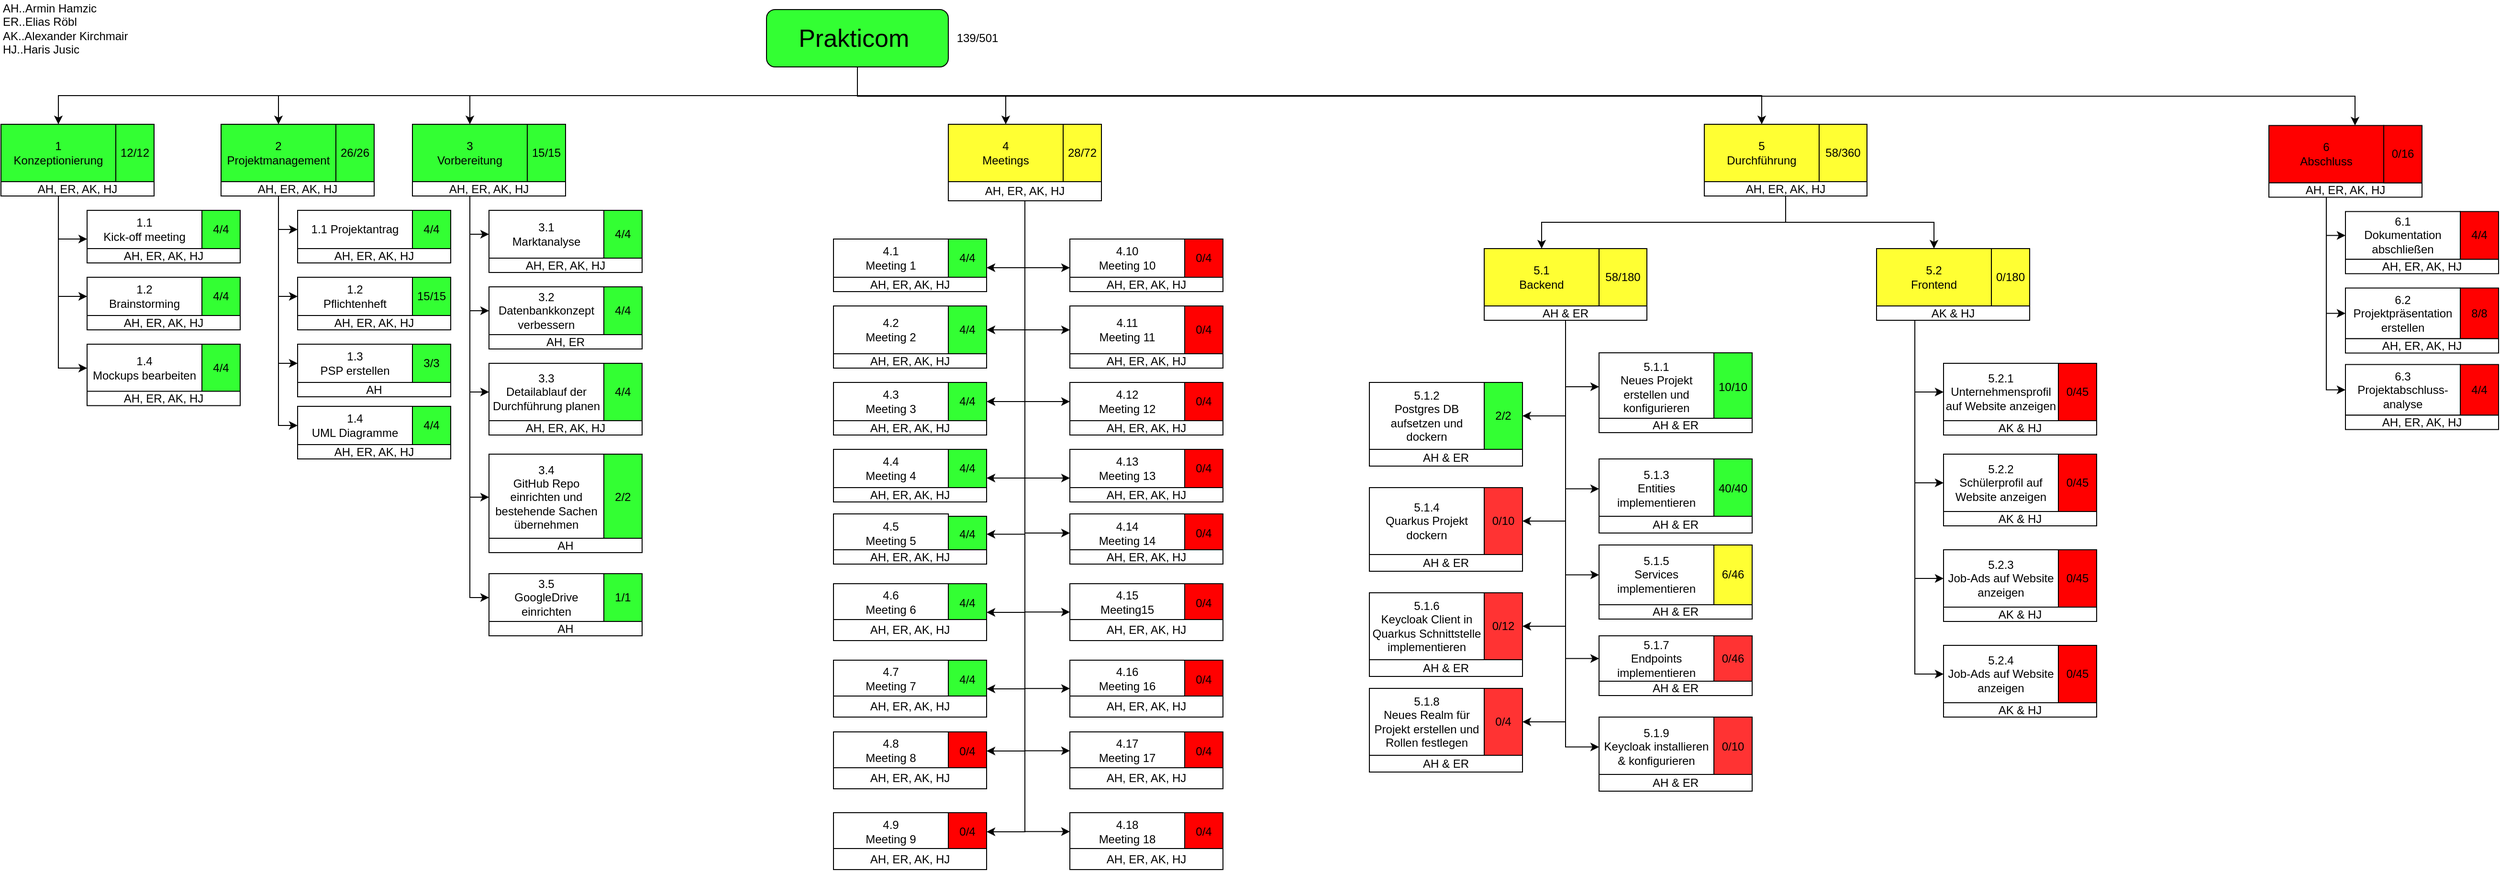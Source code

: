 <mxfile version="13.9.9" type="google"><diagram id="yckLT6O894eFX3jiU7ps" name="Page-1"><mxGraphModel dx="2066" dy="1076" grid="1" gridSize="10" guides="1" tooltips="1" connect="1" arrows="1" fold="1" page="1" pageScale="1" pageWidth="827" pageHeight="1169" math="0" shadow="0"><root><mxCell id="0"/><mxCell id="1" parent="0"/><mxCell id="yivWOLNgHpOeOXO2RhpO-1" style="edgeStyle=orthogonalEdgeStyle;rounded=0;orthogonalLoop=1;jettySize=auto;html=1;exitX=0.5;exitY=1;exitDx=0;exitDy=0;entryX=0.5;entryY=0;entryDx=0;entryDy=0;fillColor=#4D9900;" parent="1" source="yivWOLNgHpOeOXO2RhpO-7" target="yivWOLNgHpOeOXO2RhpO-18" edge="1"><mxGeometry relative="1" as="geometry"/></mxCell><mxCell id="yivWOLNgHpOeOXO2RhpO-2" style="edgeStyle=orthogonalEdgeStyle;rounded=0;orthogonalLoop=1;jettySize=auto;html=1;exitX=0.5;exitY=1;exitDx=0;exitDy=0;fillColor=#4D9900;" parent="1" source="yivWOLNgHpOeOXO2RhpO-7" target="yivWOLNgHpOeOXO2RhpO-25" edge="1"><mxGeometry relative="1" as="geometry"/></mxCell><mxCell id="yivWOLNgHpOeOXO2RhpO-3" style="edgeStyle=orthogonalEdgeStyle;rounded=0;orthogonalLoop=1;jettySize=auto;html=1;exitX=0.5;exitY=1;exitDx=0;exitDy=0;entryX=0.5;entryY=0;entryDx=0;entryDy=0;fillColor=#4D9900;" parent="1" source="yivWOLNgHpOeOXO2RhpO-7" target="yivWOLNgHpOeOXO2RhpO-22" edge="1"><mxGeometry relative="1" as="geometry"/></mxCell><mxCell id="yivWOLNgHpOeOXO2RhpO-4" style="edgeStyle=orthogonalEdgeStyle;rounded=0;orthogonalLoop=1;jettySize=auto;html=1;exitX=0.5;exitY=1;exitDx=0;exitDy=0;entryX=0.5;entryY=0;entryDx=0;entryDy=0;fillColor=#4D9900;" parent="1" source="yivWOLNgHpOeOXO2RhpO-7" target="yivWOLNgHpOeOXO2RhpO-12" edge="1"><mxGeometry relative="1" as="geometry"/></mxCell><mxCell id="IsvrbXUS-HOrGd2M1Qdr-4" style="edgeStyle=orthogonalEdgeStyle;rounded=0;orthogonalLoop=1;jettySize=auto;html=1;exitX=0.5;exitY=1;exitDx=0;exitDy=0;entryX=0.75;entryY=0;entryDx=0;entryDy=0;" parent="1" source="yivWOLNgHpOeOXO2RhpO-7" target="yivWOLNgHpOeOXO2RhpO-29" edge="1"><mxGeometry relative="1" as="geometry"/></mxCell><mxCell id="IsvrbXUS-HOrGd2M1Qdr-11" style="edgeStyle=orthogonalEdgeStyle;rounded=0;orthogonalLoop=1;jettySize=auto;html=1;exitX=0.5;exitY=1;exitDx=0;exitDy=0;" parent="1" source="yivWOLNgHpOeOXO2RhpO-7" target="yivWOLNgHpOeOXO2RhpO-120" edge="1"><mxGeometry relative="1" as="geometry"/></mxCell><mxCell id="yivWOLNgHpOeOXO2RhpO-7" value="&lt;span style=&quot;font-size: 26px&quot;&gt;Prakticom&amp;nbsp;&lt;/span&gt;" style="rounded=1;whiteSpace=wrap;html=1;fillColor=#33FF33;" parent="1" vertex="1"><mxGeometry x="820" y="30" width="190" height="60" as="geometry"/></mxCell><mxCell id="yivWOLNgHpOeOXO2RhpO-8" style="edgeStyle=orthogonalEdgeStyle;rounded=0;orthogonalLoop=1;jettySize=auto;html=1;exitX=0.5;exitY=1;exitDx=0;exitDy=0;entryX=0;entryY=0.5;entryDx=0;entryDy=0;" parent="1" source="yivWOLNgHpOeOXO2RhpO-12" target="yivWOLNgHpOeOXO2RhpO-84" edge="1"><mxGeometry relative="1" as="geometry"/></mxCell><mxCell id="yivWOLNgHpOeOXO2RhpO-9" style="edgeStyle=orthogonalEdgeStyle;rounded=0;orthogonalLoop=1;jettySize=auto;html=1;exitX=0.5;exitY=1;exitDx=0;exitDy=0;entryX=0;entryY=0.5;entryDx=0;entryDy=0;" parent="1" source="yivWOLNgHpOeOXO2RhpO-12" target="yivWOLNgHpOeOXO2RhpO-87" edge="1"><mxGeometry relative="1" as="geometry"/></mxCell><mxCell id="yivWOLNgHpOeOXO2RhpO-10" style="edgeStyle=orthogonalEdgeStyle;rounded=0;orthogonalLoop=1;jettySize=auto;html=1;exitX=0.5;exitY=1;exitDx=0;exitDy=0;entryX=0;entryY=0.5;entryDx=0;entryDy=0;" parent="1" source="yivWOLNgHpOeOXO2RhpO-12" target="yivWOLNgHpOeOXO2RhpO-90" edge="1"><mxGeometry relative="1" as="geometry"/></mxCell><mxCell id="yivWOLNgHpOeOXO2RhpO-11" style="edgeStyle=orthogonalEdgeStyle;rounded=0;orthogonalLoop=1;jettySize=auto;html=1;exitX=0.5;exitY=1;exitDx=0;exitDy=0;entryX=0;entryY=0.5;entryDx=0;entryDy=0;" parent="1" source="yivWOLNgHpOeOXO2RhpO-12" target="yivWOLNgHpOeOXO2RhpO-93" edge="1"><mxGeometry relative="1" as="geometry"/></mxCell><mxCell id="yivWOLNgHpOeOXO2RhpO-12" value="2&lt;br&gt;Projektmanagement" style="rounded=0;whiteSpace=wrap;html=1;fillColor=#33FF33;" parent="1" vertex="1"><mxGeometry x="250" y="150" width="120" height="60" as="geometry"/></mxCell><mxCell id="yivWOLNgHpOeOXO2RhpO-13" style="edgeStyle=orthogonalEdgeStyle;rounded=0;orthogonalLoop=1;jettySize=auto;html=1;exitX=0.5;exitY=1;exitDx=0;exitDy=0;entryX=0;entryY=0.5;entryDx=0;entryDy=0;" parent="1" source="yivWOLNgHpOeOXO2RhpO-18" target="yivWOLNgHpOeOXO2RhpO-96" edge="1"><mxGeometry relative="1" as="geometry"/></mxCell><mxCell id="yivWOLNgHpOeOXO2RhpO-14" style="edgeStyle=orthogonalEdgeStyle;rounded=0;orthogonalLoop=1;jettySize=auto;html=1;exitX=0.5;exitY=1;exitDx=0;exitDy=0;entryX=0;entryY=0.5;entryDx=0;entryDy=0;" parent="1" source="yivWOLNgHpOeOXO2RhpO-18" target="yivWOLNgHpOeOXO2RhpO-99" edge="1"><mxGeometry relative="1" as="geometry"/></mxCell><mxCell id="yivWOLNgHpOeOXO2RhpO-15" style="edgeStyle=orthogonalEdgeStyle;rounded=0;orthogonalLoop=1;jettySize=auto;html=1;exitX=0.5;exitY=1;exitDx=0;exitDy=0;entryX=0;entryY=0.5;entryDx=0;entryDy=0;" parent="1" source="yivWOLNgHpOeOXO2RhpO-18" target="yivWOLNgHpOeOXO2RhpO-102" edge="1"><mxGeometry relative="1" as="geometry"/></mxCell><mxCell id="yivWOLNgHpOeOXO2RhpO-16" style="edgeStyle=orthogonalEdgeStyle;rounded=0;orthogonalLoop=1;jettySize=auto;html=1;entryX=0;entryY=0.5;entryDx=0;entryDy=0;" parent="1" source="yivWOLNgHpOeOXO2RhpO-18" target="yivWOLNgHpOeOXO2RhpO-298" edge="1"><mxGeometry relative="1" as="geometry"/></mxCell><mxCell id="yivWOLNgHpOeOXO2RhpO-17" style="edgeStyle=orthogonalEdgeStyle;rounded=0;orthogonalLoop=1;jettySize=auto;html=1;entryX=0;entryY=0.5;entryDx=0;entryDy=0;" parent="1" source="yivWOLNgHpOeOXO2RhpO-18" target="yivWOLNgHpOeOXO2RhpO-316" edge="1"><mxGeometry relative="1" as="geometry"/></mxCell><mxCell id="yivWOLNgHpOeOXO2RhpO-18" value="3&lt;br&gt;Vorbereitung" style="rounded=0;whiteSpace=wrap;html=1;fillColor=#33FF33;" parent="1" vertex="1"><mxGeometry x="450" y="150" width="120" height="60" as="geometry"/></mxCell><mxCell id="yivWOLNgHpOeOXO2RhpO-19" style="edgeStyle=orthogonalEdgeStyle;rounded=0;orthogonalLoop=1;jettySize=auto;html=1;exitX=0.5;exitY=1;exitDx=0;exitDy=0;entryX=0;entryY=0.75;entryDx=0;entryDy=0;" parent="1" source="yivWOLNgHpOeOXO2RhpO-22" target="yivWOLNgHpOeOXO2RhpO-75" edge="1"><mxGeometry relative="1" as="geometry"/></mxCell><mxCell id="yivWOLNgHpOeOXO2RhpO-20" style="edgeStyle=orthogonalEdgeStyle;rounded=0;orthogonalLoop=1;jettySize=auto;html=1;exitX=0.5;exitY=1;exitDx=0;exitDy=0;entryX=0;entryY=0.5;entryDx=0;entryDy=0;" parent="1" source="yivWOLNgHpOeOXO2RhpO-22" target="yivWOLNgHpOeOXO2RhpO-78" edge="1"><mxGeometry relative="1" as="geometry"/></mxCell><mxCell id="yivWOLNgHpOeOXO2RhpO-21" style="edgeStyle=orthogonalEdgeStyle;rounded=0;orthogonalLoop=1;jettySize=auto;html=1;exitX=0.5;exitY=1;exitDx=0;exitDy=0;entryX=0;entryY=0.5;entryDx=0;entryDy=0;" parent="1" source="yivWOLNgHpOeOXO2RhpO-22" target="yivWOLNgHpOeOXO2RhpO-81" edge="1"><mxGeometry relative="1" as="geometry"/></mxCell><mxCell id="yivWOLNgHpOeOXO2RhpO-22" value="1&lt;br&gt;Konzeptionierung" style="rounded=0;whiteSpace=wrap;html=1;fillColor=#33FF33;" parent="1" vertex="1"><mxGeometry x="20" y="150" width="120" height="60" as="geometry"/></mxCell><mxCell id="yivWOLNgHpOeOXO2RhpO-25" value="5&lt;br&gt;Durchführung" style="rounded=0;whiteSpace=wrap;html=1;fillColor=#FFFF33;" parent="1" vertex="1"><mxGeometry x="1800" y="150" width="120" height="60" as="geometry"/></mxCell><mxCell id="yivWOLNgHpOeOXO2RhpO-26" style="edgeStyle=orthogonalEdgeStyle;rounded=0;orthogonalLoop=1;jettySize=auto;html=1;exitX=0.5;exitY=1;exitDx=0;exitDy=0;entryX=0;entryY=0.5;entryDx=0;entryDy=0;" parent="1" source="yivWOLNgHpOeOXO2RhpO-29" target="yivWOLNgHpOeOXO2RhpO-105" edge="1"><mxGeometry relative="1" as="geometry"/></mxCell><mxCell id="yivWOLNgHpOeOXO2RhpO-27" style="edgeStyle=orthogonalEdgeStyle;rounded=0;orthogonalLoop=1;jettySize=auto;html=1;exitX=0.5;exitY=1;exitDx=0;exitDy=0;entryX=0;entryY=0.5;entryDx=0;entryDy=0;" parent="1" source="yivWOLNgHpOeOXO2RhpO-29" target="yivWOLNgHpOeOXO2RhpO-108" edge="1"><mxGeometry relative="1" as="geometry"/></mxCell><mxCell id="yivWOLNgHpOeOXO2RhpO-28" style="edgeStyle=orthogonalEdgeStyle;rounded=0;orthogonalLoop=1;jettySize=auto;html=1;exitX=0.5;exitY=1;exitDx=0;exitDy=0;entryX=0;entryY=0.5;entryDx=0;entryDy=0;" parent="1" source="yivWOLNgHpOeOXO2RhpO-29" target="yivWOLNgHpOeOXO2RhpO-111" edge="1"><mxGeometry relative="1" as="geometry"/></mxCell><mxCell id="yivWOLNgHpOeOXO2RhpO-29" value="6&lt;br&gt;Abschluss" style="rounded=0;whiteSpace=wrap;html=1;fillColor=#FF0000;" parent="1" vertex="1"><mxGeometry x="2390" y="151.25" width="120" height="60" as="geometry"/></mxCell><mxCell id="yivWOLNgHpOeOXO2RhpO-46" value="5.1&lt;br&gt;Backend" style="rounded=0;whiteSpace=wrap;html=1;fillColor=#FFFF33;" parent="1" vertex="1"><mxGeometry x="1570" y="280" width="120" height="60" as="geometry"/></mxCell><mxCell id="yivWOLNgHpOeOXO2RhpO-54" value="5.2&lt;br&gt;Frontend" style="rounded=0;whiteSpace=wrap;html=1;fillColor=#FFFF33;" parent="1" vertex="1"><mxGeometry x="1980" y="280" width="120" height="60" as="geometry"/></mxCell><mxCell id="yivWOLNgHpOeOXO2RhpO-65" value="5.1.1&lt;br&gt;Neues Projekt erstellen und konfigurieren" style="rounded=0;whiteSpace=wrap;html=1;" parent="1" vertex="1"><mxGeometry x="1690" y="389" width="120" height="71" as="geometry"/></mxCell><mxCell id="yivWOLNgHpOeOXO2RhpO-66" value="10/10" style="rounded=0;whiteSpace=wrap;html=1;fillColor=#33FF33;" parent="1" vertex="1"><mxGeometry x="1810" y="389" width="40" height="71" as="geometry"/></mxCell><mxCell id="yivWOLNgHpOeOXO2RhpO-69" value="" style="group;fillColor=#FFFF33;" parent="1" connectable="0" vertex="1"><mxGeometry x="1690" y="590" width="160" height="62.5" as="geometry"/></mxCell><mxCell id="yivWOLNgHpOeOXO2RhpO-70" value="5.1.5&lt;br&gt;Services implementieren" style="rounded=0;whiteSpace=wrap;html=1;" parent="yivWOLNgHpOeOXO2RhpO-69" vertex="1"><mxGeometry width="120" height="62.5" as="geometry"/></mxCell><mxCell id="yivWOLNgHpOeOXO2RhpO-71" value="6/46" style="rounded=0;whiteSpace=wrap;html=1;fillColor=none;" parent="yivWOLNgHpOeOXO2RhpO-69" vertex="1"><mxGeometry x="120" width="40" height="62.5" as="geometry"/></mxCell><mxCell id="yivWOLNgHpOeOXO2RhpO-72" value="4.13&lt;br&gt;Meeting 13" style="rounded=0;whiteSpace=wrap;html=1;" parent="1" vertex="1"><mxGeometry x="1137" y="490" width="120" height="40" as="geometry"/></mxCell><mxCell id="yivWOLNgHpOeOXO2RhpO-73" value="0/4" style="rounded=0;whiteSpace=wrap;html=1;fillColor=#FF0000;" parent="1" vertex="1"><mxGeometry x="1257" y="490" width="40" height="40" as="geometry"/></mxCell><mxCell id="yivWOLNgHpOeOXO2RhpO-74" value="" style="group;fillColor=#33FF33;" parent="1" vertex="1" connectable="0"><mxGeometry x="110" y="240" width="160" height="40" as="geometry"/></mxCell><mxCell id="yivWOLNgHpOeOXO2RhpO-75" value="1.1 &lt;br&gt;Kick-off meeting&lt;br&gt;" style="rounded=0;whiteSpace=wrap;html=1;" parent="yivWOLNgHpOeOXO2RhpO-74" vertex="1"><mxGeometry width="120" height="40" as="geometry"/></mxCell><mxCell id="yivWOLNgHpOeOXO2RhpO-76" value="4/4" style="rounded=0;whiteSpace=wrap;html=1;fillColor=#33FF33;" parent="yivWOLNgHpOeOXO2RhpO-74" vertex="1"><mxGeometry x="120" width="40" height="40" as="geometry"/></mxCell><mxCell id="yivWOLNgHpOeOXO2RhpO-77" value="" style="group;fillColor=#33FF33;" parent="1" vertex="1" connectable="0"><mxGeometry x="110" y="310" width="160" height="40" as="geometry"/></mxCell><mxCell id="yivWOLNgHpOeOXO2RhpO-78" value="1.2 &lt;br&gt;Brainstorming" style="rounded=0;whiteSpace=wrap;html=1;" parent="yivWOLNgHpOeOXO2RhpO-77" vertex="1"><mxGeometry width="120" height="40" as="geometry"/></mxCell><mxCell id="yivWOLNgHpOeOXO2RhpO-79" value="4/4" style="rounded=0;whiteSpace=wrap;html=1;fillColor=#33FF33;" parent="yivWOLNgHpOeOXO2RhpO-77" vertex="1"><mxGeometry x="120" width="40" height="40" as="geometry"/></mxCell><mxCell id="yivWOLNgHpOeOXO2RhpO-80" value="" style="group" parent="1" vertex="1" connectable="0"><mxGeometry x="110" y="380" width="160" height="50" as="geometry"/></mxCell><mxCell id="yivWOLNgHpOeOXO2RhpO-81" value="1.4&lt;br&gt;Mockups bearbeiten" style="rounded=0;whiteSpace=wrap;html=1;" parent="yivWOLNgHpOeOXO2RhpO-80" vertex="1"><mxGeometry width="120" height="50" as="geometry"/></mxCell><mxCell id="yivWOLNgHpOeOXO2RhpO-82" value="4/4" style="rounded=0;whiteSpace=wrap;html=1;fillColor=#33FF33;" parent="yivWOLNgHpOeOXO2RhpO-80" vertex="1"><mxGeometry x="120" width="40" height="50" as="geometry"/></mxCell><mxCell id="yivWOLNgHpOeOXO2RhpO-83" value="" style="group;fillColor=#33FF33;" parent="1" vertex="1" connectable="0"><mxGeometry x="330" y="240" width="160" height="40" as="geometry"/></mxCell><mxCell id="yivWOLNgHpOeOXO2RhpO-84" value="1.1 Projektantrag" style="rounded=0;whiteSpace=wrap;html=1;align=center;labelPosition=center;verticalLabelPosition=middle;verticalAlign=middle;" parent="yivWOLNgHpOeOXO2RhpO-83" vertex="1"><mxGeometry width="120" height="40" as="geometry"/></mxCell><mxCell id="yivWOLNgHpOeOXO2RhpO-85" value="4/4" style="rounded=0;whiteSpace=wrap;html=1;fillColor=#33FF33;" parent="yivWOLNgHpOeOXO2RhpO-83" vertex="1"><mxGeometry x="120" width="40" height="40" as="geometry"/></mxCell><mxCell id="yivWOLNgHpOeOXO2RhpO-86" value="" style="group" parent="1" vertex="1" connectable="0"><mxGeometry x="330" y="310" width="160" height="40" as="geometry"/></mxCell><mxCell id="yivWOLNgHpOeOXO2RhpO-87" value="1.2&lt;br&gt;Pflichtenheft" style="rounded=0;whiteSpace=wrap;html=1;" parent="yivWOLNgHpOeOXO2RhpO-86" vertex="1"><mxGeometry width="120" height="40" as="geometry"/></mxCell><mxCell id="yivWOLNgHpOeOXO2RhpO-88" value="15/15" style="rounded=0;whiteSpace=wrap;html=1;fillColor=#33FF33;" parent="yivWOLNgHpOeOXO2RhpO-86" vertex="1"><mxGeometry x="120" width="40" height="40" as="geometry"/></mxCell><mxCell id="yivWOLNgHpOeOXO2RhpO-89" value="" style="group" parent="1" vertex="1" connectable="0"><mxGeometry x="330" y="380" width="160" height="40" as="geometry"/></mxCell><mxCell id="yivWOLNgHpOeOXO2RhpO-90" value="1.3&lt;br&gt;PSP erstellen" style="rounded=0;whiteSpace=wrap;html=1;" parent="yivWOLNgHpOeOXO2RhpO-89" vertex="1"><mxGeometry width="120" height="40" as="geometry"/></mxCell><mxCell id="yivWOLNgHpOeOXO2RhpO-91" value="3/3" style="rounded=0;whiteSpace=wrap;html=1;fillColor=#33FF33;" parent="yivWOLNgHpOeOXO2RhpO-89" vertex="1"><mxGeometry x="120" width="40" height="40" as="geometry"/></mxCell><mxCell id="yivWOLNgHpOeOXO2RhpO-92" value="" style="group" parent="1" vertex="1" connectable="0"><mxGeometry x="330" y="445" width="160" height="40" as="geometry"/></mxCell><mxCell id="yivWOLNgHpOeOXO2RhpO-93" value="1.4&lt;br&gt;UML Diagramme" style="rounded=0;whiteSpace=wrap;html=1;" parent="yivWOLNgHpOeOXO2RhpO-92" vertex="1"><mxGeometry width="120" height="40" as="geometry"/></mxCell><mxCell id="yivWOLNgHpOeOXO2RhpO-94" value="4/4" style="rounded=0;whiteSpace=wrap;html=1;fillColor=#33FF33;" parent="yivWOLNgHpOeOXO2RhpO-92" vertex="1"><mxGeometry x="120" width="40" height="40" as="geometry"/></mxCell><mxCell id="yivWOLNgHpOeOXO2RhpO-95" value="" style="group" parent="1" vertex="1" connectable="0"><mxGeometry x="530" y="240" width="160" height="50" as="geometry"/></mxCell><mxCell id="yivWOLNgHpOeOXO2RhpO-96" value="3.1&lt;br&gt;Marktanalyse" style="rounded=0;whiteSpace=wrap;html=1;" parent="yivWOLNgHpOeOXO2RhpO-95" vertex="1"><mxGeometry width="120" height="50" as="geometry"/></mxCell><mxCell id="yivWOLNgHpOeOXO2RhpO-97" value="4/4" style="rounded=0;whiteSpace=wrap;html=1;fillColor=#33FF33;" parent="yivWOLNgHpOeOXO2RhpO-95" vertex="1"><mxGeometry x="120" width="40" height="50" as="geometry"/></mxCell><mxCell id="yivWOLNgHpOeOXO2RhpO-98" value="" style="group" parent="1" vertex="1" connectable="0"><mxGeometry x="530" y="400" width="180" height="60" as="geometry"/></mxCell><mxCell id="yivWOLNgHpOeOXO2RhpO-99" value="3.3&lt;br&gt;Detailablauf der Durchführung planen" style="rounded=0;whiteSpace=wrap;html=1;" parent="yivWOLNgHpOeOXO2RhpO-98" vertex="1"><mxGeometry width="120" height="60" as="geometry"/></mxCell><mxCell id="yivWOLNgHpOeOXO2RhpO-100" value="4/4" style="rounded=0;whiteSpace=wrap;html=1;imageWidth=24;fillColor=#33FF33;" parent="yivWOLNgHpOeOXO2RhpO-98" vertex="1"><mxGeometry x="120" width="40" height="60" as="geometry"/></mxCell><mxCell id="yivWOLNgHpOeOXO2RhpO-101" value="" style="group" parent="1" vertex="1" connectable="0"><mxGeometry x="530" y="495" width="160" height="90" as="geometry"/></mxCell><mxCell id="yivWOLNgHpOeOXO2RhpO-102" value="3.4&lt;br&gt;GitHub Repo einrichten und bestehende Sachen übernehmen" style="rounded=0;whiteSpace=wrap;html=1;" parent="yivWOLNgHpOeOXO2RhpO-101" vertex="1"><mxGeometry width="120" height="90" as="geometry"/></mxCell><mxCell id="yivWOLNgHpOeOXO2RhpO-103" value="2/2" style="rounded=0;whiteSpace=wrap;html=1;fillColor=#33FF33;" parent="yivWOLNgHpOeOXO2RhpO-101" vertex="1"><mxGeometry x="120" width="40" height="90" as="geometry"/></mxCell><mxCell id="yivWOLNgHpOeOXO2RhpO-104" value="" style="group" parent="1" vertex="1" connectable="0"><mxGeometry x="2470" y="241.25" width="160" height="50" as="geometry"/></mxCell><mxCell id="yivWOLNgHpOeOXO2RhpO-105" value="6.1&lt;br&gt;Dokumentation abschließen" style="rounded=0;whiteSpace=wrap;html=1;" parent="yivWOLNgHpOeOXO2RhpO-104" vertex="1"><mxGeometry width="120" height="50" as="geometry"/></mxCell><mxCell id="yivWOLNgHpOeOXO2RhpO-106" value="4/4" style="rounded=0;whiteSpace=wrap;html=1;fillColor=#FF0000;" parent="yivWOLNgHpOeOXO2RhpO-104" vertex="1"><mxGeometry x="120" width="40" height="50" as="geometry"/></mxCell><mxCell id="yivWOLNgHpOeOXO2RhpO-107" value="" style="group" parent="1" vertex="1" connectable="0"><mxGeometry x="2470" y="321.25" width="160" height="53" as="geometry"/></mxCell><mxCell id="yivWOLNgHpOeOXO2RhpO-108" value="6.2&lt;br&gt;Projektpräsentation erstellen" style="rounded=0;whiteSpace=wrap;html=1;" parent="yivWOLNgHpOeOXO2RhpO-107" vertex="1"><mxGeometry width="120" height="53" as="geometry"/></mxCell><mxCell id="yivWOLNgHpOeOXO2RhpO-109" value="8/8" style="rounded=0;whiteSpace=wrap;html=1;fillColor=#FF0000;" parent="yivWOLNgHpOeOXO2RhpO-107" vertex="1"><mxGeometry x="120" width="40" height="53" as="geometry"/></mxCell><mxCell id="yivWOLNgHpOeOXO2RhpO-110" value="" style="group" parent="1" vertex="1" connectable="0"><mxGeometry x="2470" y="401.25" width="160" height="53" as="geometry"/></mxCell><mxCell id="yivWOLNgHpOeOXO2RhpO-111" value="6.3&lt;br&gt;Projektabschluss-&lt;br&gt;analyse" style="rounded=0;whiteSpace=wrap;html=1;" parent="yivWOLNgHpOeOXO2RhpO-110" vertex="1"><mxGeometry width="120" height="53" as="geometry"/></mxCell><mxCell id="yivWOLNgHpOeOXO2RhpO-112" value="4/4" style="rounded=0;whiteSpace=wrap;html=1;fillColor=#FF0000;" parent="yivWOLNgHpOeOXO2RhpO-110" vertex="1"><mxGeometry x="120" width="40" height="53" as="geometry"/></mxCell><mxCell id="yivWOLNgHpOeOXO2RhpO-118" style="edgeStyle=orthogonalEdgeStyle;rounded=0;orthogonalLoop=1;jettySize=auto;html=1;entryX=0;entryY=0.75;entryDx=0;entryDy=0;" parent="1" source="yivWOLNgHpOeOXO2RhpO-197" target="yivWOLNgHpOeOXO2RhpO-319" edge="1"><mxGeometry relative="1" as="geometry"/></mxCell><mxCell id="yivWOLNgHpOeOXO2RhpO-120" value="4&lt;br&gt;Meetings" style="rounded=0;whiteSpace=wrap;html=1;fillColor=#FFFF33;" parent="1" vertex="1"><mxGeometry x="1010" y="150" width="120" height="60" as="geometry"/></mxCell><mxCell id="yivWOLNgHpOeOXO2RhpO-151" value="" style="group;fillColor=#33FF33;" parent="1" vertex="1" connectable="0"><mxGeometry x="1137" y="270" width="160" height="40" as="geometry"/></mxCell><mxCell id="yivWOLNgHpOeOXO2RhpO-152" value="4.10&lt;br&gt;Meeting 10" style="rounded=0;whiteSpace=wrap;html=1;align=center;labelPosition=center;verticalLabelPosition=middle;verticalAlign=middle;" parent="yivWOLNgHpOeOXO2RhpO-151" vertex="1"><mxGeometry width="120" height="40" as="geometry"/></mxCell><mxCell id="yivWOLNgHpOeOXO2RhpO-153" value="0/4" style="rounded=0;whiteSpace=wrap;html=1;fillColor=#FF0000;" parent="yivWOLNgHpOeOXO2RhpO-151" vertex="1"><mxGeometry x="120" width="40" height="40" as="geometry"/></mxCell><mxCell id="yivWOLNgHpOeOXO2RhpO-160" value="4.12&lt;br&gt;Meeting 12" style="rounded=0;whiteSpace=wrap;html=1;" parent="1" vertex="1"><mxGeometry x="1137" y="420" width="120" height="40" as="geometry"/></mxCell><mxCell id="yivWOLNgHpOeOXO2RhpO-161" value="0/4" style="rounded=0;whiteSpace=wrap;html=1;fillColor=#FF0000;" parent="1" vertex="1"><mxGeometry x="1257" y="420" width="40" height="40" as="geometry"/></mxCell><mxCell id="yivWOLNgHpOeOXO2RhpO-162" value="4.14&lt;br&gt;Meeting 14" style="rounded=0;whiteSpace=wrap;html=1;" parent="1" vertex="1"><mxGeometry x="1137" y="557.5" width="120" height="40" as="geometry"/></mxCell><mxCell id="yivWOLNgHpOeOXO2RhpO-163" value="0/4" style="rounded=0;whiteSpace=wrap;html=1;fillColor=#FF0000;" parent="1" vertex="1"><mxGeometry x="1257" y="557.5" width="40" height="40" as="geometry"/></mxCell><mxCell id="yivWOLNgHpOeOXO2RhpO-164" value="" style="group" parent="1" vertex="1" connectable="0"><mxGeometry x="1137" y="340" width="160" height="50" as="geometry"/></mxCell><mxCell id="yivWOLNgHpOeOXO2RhpO-165" value="4.11&lt;br&gt;Meeting 11" style="rounded=0;whiteSpace=wrap;html=1;align=center;labelPosition=center;verticalLabelPosition=middle;verticalAlign=middle;" parent="yivWOLNgHpOeOXO2RhpO-164" vertex="1"><mxGeometry width="120" height="50" as="geometry"/></mxCell><mxCell id="yivWOLNgHpOeOXO2RhpO-166" value="0/4" style="rounded=0;whiteSpace=wrap;html=1;fillColor=#FF0000;" parent="yivWOLNgHpOeOXO2RhpO-164" vertex="1"><mxGeometry x="120" width="40" height="50" as="geometry"/></mxCell><mxCell id="yivWOLNgHpOeOXO2RhpO-179" value="AH, ER, AK, HJ" style="rounded=0;whiteSpace=wrap;html=1;fillColor=#FFFFFF;" parent="1" vertex="1"><mxGeometry x="20" y="210" width="160" height="15" as="geometry"/></mxCell><mxCell id="yivWOLNgHpOeOXO2RhpO-180" value="AH, ER, AK, HJ" style="rounded=0;whiteSpace=wrap;html=1;fillColor=#FFFFFF;" parent="1" vertex="1"><mxGeometry x="110" y="280" width="160" height="15" as="geometry"/></mxCell><mxCell id="yivWOLNgHpOeOXO2RhpO-181" value="AH, ER, AK, HJ" style="rounded=0;whiteSpace=wrap;html=1;fillColor=#FFFFFF;" parent="1" vertex="1"><mxGeometry x="110" y="350" width="160" height="15" as="geometry"/></mxCell><mxCell id="yivWOLNgHpOeOXO2RhpO-182" value="AH, ER, AK, HJ" style="rounded=0;whiteSpace=wrap;html=1;fillColor=#FFFFFF;" parent="1" vertex="1"><mxGeometry x="110" y="429.25" width="160" height="15" as="geometry"/></mxCell><mxCell id="yivWOLNgHpOeOXO2RhpO-183" value="AH, ER, AK, HJ" style="rounded=0;whiteSpace=wrap;html=1;fillColor=#FFFFFF;" parent="1" vertex="1"><mxGeometry x="330" y="485" width="160" height="15" as="geometry"/></mxCell><mxCell id="yivWOLNgHpOeOXO2RhpO-184" value="AH" style="rounded=0;whiteSpace=wrap;html=1;fillColor=#FFFFFF;" parent="1" vertex="1"><mxGeometry x="330" y="420" width="160" height="15" as="geometry"/></mxCell><mxCell id="yivWOLNgHpOeOXO2RhpO-185" value="AH, ER, AK, HJ" style="rounded=0;whiteSpace=wrap;html=1;fillColor=#FFFFFF;" parent="1" vertex="1"><mxGeometry x="330" y="350" width="160" height="15" as="geometry"/></mxCell><mxCell id="yivWOLNgHpOeOXO2RhpO-186" value="AH, ER, AK, HJ" style="rounded=0;whiteSpace=wrap;html=1;fillColor=#FFFFFF;" parent="1" vertex="1"><mxGeometry x="330" y="280" width="160" height="15" as="geometry"/></mxCell><mxCell id="yivWOLNgHpOeOXO2RhpO-187" value="AH, ER, AK, HJ" style="rounded=0;whiteSpace=wrap;html=1;fillColor=#FFFFFF;" parent="1" vertex="1"><mxGeometry x="530" y="290" width="160" height="15" as="geometry"/></mxCell><mxCell id="yivWOLNgHpOeOXO2RhpO-188" value="AH, ER, AK, HJ" style="rounded=0;whiteSpace=wrap;html=1;fillColor=#FFFFFF;" parent="1" vertex="1"><mxGeometry x="530" y="460" width="160" height="15" as="geometry"/></mxCell><mxCell id="yivWOLNgHpOeOXO2RhpO-189" value="AH" style="rounded=0;whiteSpace=wrap;html=1;fillColor=#FFFFFF;" parent="1" vertex="1"><mxGeometry x="530" y="583" width="160" height="15" as="geometry"/></mxCell><mxCell id="yivWOLNgHpOeOXO2RhpO-190" value="AH, ER, AK, HJ" style="rounded=0;whiteSpace=wrap;html=1;fillColor=#FFFFFF;" parent="1" vertex="1"><mxGeometry x="1137" y="310" width="160" height="15" as="geometry"/></mxCell><mxCell id="yivWOLNgHpOeOXO2RhpO-191" value="AH, ER, AK, HJ" style="rounded=0;whiteSpace=wrap;html=1;fillColor=#FFFFFF;" parent="1" vertex="1"><mxGeometry x="1137" y="390" width="160" height="15" as="geometry"/></mxCell><mxCell id="yivWOLNgHpOeOXO2RhpO-192" value="AH, ER, AK, HJ" style="rounded=0;whiteSpace=wrap;html=1;fillColor=#FFFFFF;" parent="1" vertex="1"><mxGeometry x="1137" y="595" width="160" height="15" as="geometry"/></mxCell><mxCell id="yivWOLNgHpOeOXO2RhpO-193" value="AH, ER, AK, HJ" style="rounded=0;whiteSpace=wrap;html=1;fillColor=#FFFFFF;" parent="1" vertex="1"><mxGeometry x="1137" y="460" width="160" height="15" as="geometry"/></mxCell><mxCell id="yivWOLNgHpOeOXO2RhpO-194" value="AH, ER, AK, HJ" style="rounded=0;whiteSpace=wrap;html=1;fillColor=#FFFFFF;" parent="1" vertex="1"><mxGeometry x="1137" y="530" width="160" height="15" as="geometry"/></mxCell><mxCell id="yivWOLNgHpOeOXO2RhpO-195" value="AH, ER, AK, HJ" style="rounded=0;whiteSpace=wrap;html=1;fillColor=#FFFFFF;" parent="1" vertex="1"><mxGeometry x="250" y="210" width="160" height="15" as="geometry"/></mxCell><mxCell id="yivWOLNgHpOeOXO2RhpO-196" value="AH, ER, AK, HJ" style="rounded=0;whiteSpace=wrap;html=1;fillColor=#FFFFFF;" parent="1" vertex="1"><mxGeometry x="450" y="210" width="160" height="15" as="geometry"/></mxCell><mxCell id="XgS9ngmmZ7GIMPRyZnIP-26" style="edgeStyle=orthogonalEdgeStyle;rounded=0;orthogonalLoop=1;jettySize=auto;html=1;exitX=0.5;exitY=1;exitDx=0;exitDy=0;entryX=0;entryY=0.5;entryDx=0;entryDy=0;" parent="1" source="yivWOLNgHpOeOXO2RhpO-198" target="yivWOLNgHpOeOXO2RhpO-65" edge="1"><mxGeometry relative="1" as="geometry"/></mxCell><mxCell id="XgS9ngmmZ7GIMPRyZnIP-27" style="edgeStyle=orthogonalEdgeStyle;rounded=0;orthogonalLoop=1;jettySize=auto;html=1;exitX=0.5;exitY=1;exitDx=0;exitDy=0;entryX=1;entryY=0.5;entryDx=0;entryDy=0;" parent="1" source="yivWOLNgHpOeOXO2RhpO-198" target="XgS9ngmmZ7GIMPRyZnIP-20" edge="1"><mxGeometry relative="1" as="geometry"/></mxCell><mxCell id="XgS9ngmmZ7GIMPRyZnIP-28" style="edgeStyle=orthogonalEdgeStyle;rounded=0;orthogonalLoop=1;jettySize=auto;html=1;exitX=0.5;exitY=1;exitDx=0;exitDy=0;entryX=0;entryY=0.5;entryDx=0;entryDy=0;" parent="1" source="yivWOLNgHpOeOXO2RhpO-198" target="XgS9ngmmZ7GIMPRyZnIP-23" edge="1"><mxGeometry relative="1" as="geometry"/></mxCell><mxCell id="XgS9ngmmZ7GIMPRyZnIP-29" style="edgeStyle=orthogonalEdgeStyle;rounded=0;orthogonalLoop=1;jettySize=auto;html=1;exitX=0.5;exitY=1;exitDx=0;exitDy=0;entryX=1;entryY=0.5;entryDx=0;entryDy=0;" parent="1" source="yivWOLNgHpOeOXO2RhpO-198" target="XgS9ngmmZ7GIMPRyZnIP-16" edge="1"><mxGeometry relative="1" as="geometry"/></mxCell><mxCell id="XgS9ngmmZ7GIMPRyZnIP-30" style="edgeStyle=orthogonalEdgeStyle;rounded=0;orthogonalLoop=1;jettySize=auto;html=1;exitX=0.5;exitY=1;exitDx=0;exitDy=0;entryX=0;entryY=0.5;entryDx=0;entryDy=0;" parent="1" source="yivWOLNgHpOeOXO2RhpO-198" target="yivWOLNgHpOeOXO2RhpO-70" edge="1"><mxGeometry relative="1" as="geometry"/></mxCell><mxCell id="XgS9ngmmZ7GIMPRyZnIP-31" style="edgeStyle=orthogonalEdgeStyle;rounded=0;orthogonalLoop=1;jettySize=auto;html=1;exitX=0.5;exitY=1;exitDx=0;exitDy=0;entryX=1;entryY=0.5;entryDx=0;entryDy=0;" parent="1" source="yivWOLNgHpOeOXO2RhpO-198" target="XgS9ngmmZ7GIMPRyZnIP-7" edge="1"><mxGeometry relative="1" as="geometry"/></mxCell><mxCell id="XgS9ngmmZ7GIMPRyZnIP-32" style="edgeStyle=orthogonalEdgeStyle;rounded=0;orthogonalLoop=1;jettySize=auto;html=1;exitX=0.5;exitY=1;exitDx=0;exitDy=0;entryX=0;entryY=0.5;entryDx=0;entryDy=0;" parent="1" source="yivWOLNgHpOeOXO2RhpO-198" target="yivWOLNgHpOeOXO2RhpO-244" edge="1"><mxGeometry relative="1" as="geometry"/></mxCell><mxCell id="XgS9ngmmZ7GIMPRyZnIP-33" style="edgeStyle=orthogonalEdgeStyle;rounded=0;orthogonalLoop=1;jettySize=auto;html=1;exitX=0.5;exitY=1;exitDx=0;exitDy=0;entryX=1;entryY=0.5;entryDx=0;entryDy=0;" parent="1" source="yivWOLNgHpOeOXO2RhpO-198" target="XgS9ngmmZ7GIMPRyZnIP-12" edge="1"><mxGeometry relative="1" as="geometry"/></mxCell><mxCell id="XgS9ngmmZ7GIMPRyZnIP-34" style="edgeStyle=orthogonalEdgeStyle;rounded=0;orthogonalLoop=1;jettySize=auto;html=1;exitX=0.5;exitY=1;exitDx=0;exitDy=0;entryX=0;entryY=0.5;entryDx=0;entryDy=0;" parent="1" source="yivWOLNgHpOeOXO2RhpO-198" target="XgS9ngmmZ7GIMPRyZnIP-2" edge="1"><mxGeometry relative="1" as="geometry"/></mxCell><mxCell id="yivWOLNgHpOeOXO2RhpO-198" value="AH &amp;amp; ER" style="rounded=0;whiteSpace=wrap;html=1;fillColor=#FFFFFF;" parent="1" vertex="1"><mxGeometry x="1570" y="340" width="170" height="15" as="geometry"/></mxCell><mxCell id="XgS9ngmmZ7GIMPRyZnIP-70" style="edgeStyle=orthogonalEdgeStyle;rounded=0;orthogonalLoop=1;jettySize=auto;html=1;exitX=0.25;exitY=1;exitDx=0;exitDy=0;entryX=0;entryY=0.5;entryDx=0;entryDy=0;" parent="1" source="yivWOLNgHpOeOXO2RhpO-203" target="XgS9ngmmZ7GIMPRyZnIP-53" edge="1"><mxGeometry relative="1" as="geometry"/></mxCell><mxCell id="XgS9ngmmZ7GIMPRyZnIP-71" style="edgeStyle=orthogonalEdgeStyle;rounded=0;orthogonalLoop=1;jettySize=auto;html=1;exitX=0.25;exitY=1;exitDx=0;exitDy=0;entryX=0;entryY=0.5;entryDx=0;entryDy=0;" parent="1" source="yivWOLNgHpOeOXO2RhpO-203" target="XgS9ngmmZ7GIMPRyZnIP-57" edge="1"><mxGeometry relative="1" as="geometry"/></mxCell><mxCell id="XgS9ngmmZ7GIMPRyZnIP-72" style="edgeStyle=orthogonalEdgeStyle;rounded=0;orthogonalLoop=1;jettySize=auto;html=1;exitX=0.25;exitY=1;exitDx=0;exitDy=0;entryX=0;entryY=0.5;entryDx=0;entryDy=0;" parent="1" source="yivWOLNgHpOeOXO2RhpO-203" target="XgS9ngmmZ7GIMPRyZnIP-61" edge="1"><mxGeometry relative="1" as="geometry"/></mxCell><mxCell id="XgS9ngmmZ7GIMPRyZnIP-73" style="edgeStyle=orthogonalEdgeStyle;rounded=0;orthogonalLoop=1;jettySize=auto;html=1;exitX=0.25;exitY=1;exitDx=0;exitDy=0;entryX=0;entryY=0.5;entryDx=0;entryDy=0;" parent="1" source="yivWOLNgHpOeOXO2RhpO-203" target="XgS9ngmmZ7GIMPRyZnIP-65" edge="1"><mxGeometry relative="1" as="geometry"/></mxCell><mxCell id="yivWOLNgHpOeOXO2RhpO-203" value="AK &amp;amp; HJ" style="rounded=0;whiteSpace=wrap;html=1;fillColor=#FFFFFF;" parent="1" vertex="1"><mxGeometry x="1980" y="340" width="160" height="15" as="geometry"/></mxCell><mxCell id="yivWOLNgHpOeOXO2RhpO-204" value="AH, ER, AK, HJ" style="rounded=0;whiteSpace=wrap;html=1;fillColor=#FFFFFF;" parent="1" vertex="1"><mxGeometry x="2470" y="374.25" width="160" height="15" as="geometry"/></mxCell><mxCell id="yivWOLNgHpOeOXO2RhpO-205" value="AH, ER, AK, HJ" style="rounded=0;whiteSpace=wrap;html=1;fillColor=#FFFFFF;" parent="1" vertex="1"><mxGeometry x="2470" y="291.25" width="160" height="15" as="geometry"/></mxCell><mxCell id="yivWOLNgHpOeOXO2RhpO-206" value="AH, ER, AK, HJ" style="rounded=0;whiteSpace=wrap;html=1;fillColor=#FFFFFF;" parent="1" vertex="1"><mxGeometry x="2390" y="211.25" width="160" height="15" as="geometry"/></mxCell><mxCell id="yivWOLNgHpOeOXO2RhpO-211" value="AH &amp;amp; ER" style="rounded=0;whiteSpace=wrap;html=1;fillColor=#FFFFFF;" parent="1" vertex="1"><mxGeometry x="1690" y="457.5" width="160" height="15" as="geometry"/></mxCell><mxCell id="yivWOLNgHpOeOXO2RhpO-214" value="AH &amp;amp; ER" style="rounded=0;whiteSpace=wrap;html=1;fillColor=#FFFFFF;" parent="1" vertex="1"><mxGeometry x="1690" y="732.5" width="160" height="15" as="geometry"/></mxCell><mxCell id="yivWOLNgHpOeOXO2RhpO-215" value="AH &amp;amp; ER" style="rounded=0;whiteSpace=wrap;html=1;fillColor=#FFFFFF;" parent="1" vertex="1"><mxGeometry x="1690" y="652.5" width="160" height="15" as="geometry"/></mxCell><mxCell id="K-mqlXLSds10yk7kafrk-1" style="edgeStyle=orthogonalEdgeStyle;rounded=0;orthogonalLoop=1;jettySize=auto;html=1;exitX=0.5;exitY=1;exitDx=0;exitDy=0;entryX=0.5;entryY=0;entryDx=0;entryDy=0;" parent="1" source="yivWOLNgHpOeOXO2RhpO-230" target="yivWOLNgHpOeOXO2RhpO-54" edge="1"><mxGeometry relative="1" as="geometry"/></mxCell><mxCell id="K-mqlXLSds10yk7kafrk-2" style="edgeStyle=orthogonalEdgeStyle;rounded=0;orthogonalLoop=1;jettySize=auto;html=1;exitX=0.5;exitY=1;exitDx=0;exitDy=0;entryX=0.5;entryY=0;entryDx=0;entryDy=0;" parent="1" source="yivWOLNgHpOeOXO2RhpO-230" target="yivWOLNgHpOeOXO2RhpO-46" edge="1"><mxGeometry relative="1" as="geometry"/></mxCell><mxCell id="yivWOLNgHpOeOXO2RhpO-230" value="AH, ER, AK, HJ" style="rounded=0;whiteSpace=wrap;html=1;fillColor=#FFFFFF;" parent="1" vertex="1"><mxGeometry x="1800" y="210" width="170" height="15" as="geometry"/></mxCell><mxCell id="yivWOLNgHpOeOXO2RhpO-236" value="AH, ER, AK, HJ" style="rounded=0;whiteSpace=wrap;html=1;fillColor=#FFFFFF;" parent="1" vertex="1"><mxGeometry x="2470" y="454.25" width="160" height="15" as="geometry"/></mxCell><mxCell id="yivWOLNgHpOeOXO2RhpO-243" value="" style="group" parent="1" vertex="1" connectable="0"><mxGeometry x="1690" y="685" width="160" height="47.5" as="geometry"/></mxCell><mxCell id="yivWOLNgHpOeOXO2RhpO-244" value="5.1.7&lt;br&gt;Endpoints implementieren" style="rounded=0;whiteSpace=wrap;html=1;" parent="yivWOLNgHpOeOXO2RhpO-243" vertex="1"><mxGeometry width="120" height="47.5" as="geometry"/></mxCell><mxCell id="yivWOLNgHpOeOXO2RhpO-245" value="0/46" style="rounded=0;whiteSpace=wrap;html=1;fillColor=#FF3333;" parent="yivWOLNgHpOeOXO2RhpO-243" vertex="1"><mxGeometry x="120" width="40" height="47.5" as="geometry"/></mxCell><mxCell id="yivWOLNgHpOeOXO2RhpO-269" value="12/12" style="rounded=0;whiteSpace=wrap;html=1;fillColor=#33FF33;" parent="1" vertex="1"><mxGeometry x="140" y="150" width="40" height="60" as="geometry"/></mxCell><mxCell id="yivWOLNgHpOeOXO2RhpO-270" value="1/1" style="rounded=0;whiteSpace=wrap;html=1;fillColor=#33FF33;" parent="1" vertex="1"><mxGeometry x="370" y="150" width="40" height="60" as="geometry"/></mxCell><mxCell id="yivWOLNgHpOeOXO2RhpO-271" value="26/26" style="rounded=0;whiteSpace=wrap;html=1;fillColor=#33FF33;" parent="1" vertex="1"><mxGeometry x="370" y="150" width="40" height="60" as="geometry"/></mxCell><mxCell id="yivWOLNgHpOeOXO2RhpO-277" value="15/15" style="rounded=0;whiteSpace=wrap;html=1;fillColor=#33FF33;" parent="1" vertex="1"><mxGeometry x="570" y="150" width="40" height="60" as="geometry"/></mxCell><mxCell id="yivWOLNgHpOeOXO2RhpO-278" value="28/72" style="rounded=0;whiteSpace=wrap;html=1;fillColor=#FFFF33;" parent="1" vertex="1"><mxGeometry x="1130" y="150" width="40" height="60" as="geometry"/></mxCell><mxCell id="yivWOLNgHpOeOXO2RhpO-282" value="58/360" style="rounded=0;whiteSpace=wrap;html=1;fillColor=#FFFF33;" parent="1" vertex="1"><mxGeometry x="1920" y="150" width="50" height="60" as="geometry"/></mxCell><mxCell id="yivWOLNgHpOeOXO2RhpO-284" value="58/180" style="rounded=0;whiteSpace=wrap;html=1;fillColor=#FFFF33;" parent="1" vertex="1"><mxGeometry x="1690" y="280" width="50" height="60" as="geometry"/></mxCell><mxCell id="yivWOLNgHpOeOXO2RhpO-285" value="0/180" style="rounded=0;whiteSpace=wrap;html=1;fillColor=#FFFF33;" parent="1" vertex="1"><mxGeometry x="2100" y="280" width="40" height="60" as="geometry"/></mxCell><mxCell id="yivWOLNgHpOeOXO2RhpO-287" value="0/16" style="rounded=0;whiteSpace=wrap;html=1;fillColor=#FF0000;" parent="1" vertex="1"><mxGeometry x="2510" y="151.25" width="40" height="60" as="geometry"/></mxCell><mxCell id="yivWOLNgHpOeOXO2RhpO-297" value="" style="group" parent="1" vertex="1" connectable="0"><mxGeometry x="530" y="320" width="160" height="50" as="geometry"/></mxCell><mxCell id="yivWOLNgHpOeOXO2RhpO-298" value="3.2&lt;br&gt;Datenbankkonzept&lt;br&gt;verbessern" style="rounded=0;whiteSpace=wrap;html=1;" parent="yivWOLNgHpOeOXO2RhpO-297" vertex="1"><mxGeometry width="120" height="50" as="geometry"/></mxCell><mxCell id="yivWOLNgHpOeOXO2RhpO-299" value="4/4" style="rounded=0;whiteSpace=wrap;html=1;fillColor=#33FF33;" parent="yivWOLNgHpOeOXO2RhpO-297" vertex="1"><mxGeometry x="120" width="40" height="50" as="geometry"/></mxCell><mxCell id="yivWOLNgHpOeOXO2RhpO-301" value="AH, ER" style="rounded=0;whiteSpace=wrap;html=1;fillColor=#FFFFFF;" parent="1" vertex="1"><mxGeometry x="530" y="370" width="160" height="15" as="geometry"/></mxCell><mxCell id="yivWOLNgHpOeOXO2RhpO-306" value="139/501" style="text;html=1;align=center;verticalAlign=middle;resizable=0;points=[];autosize=1;" parent="1" vertex="1"><mxGeometry x="1010" y="50" width="60" height="20" as="geometry"/></mxCell><mxCell id="yivWOLNgHpOeOXO2RhpO-315" value="" style="group" parent="1" connectable="0" vertex="1"><mxGeometry x="530" y="620" width="160" height="50" as="geometry"/></mxCell><mxCell id="yivWOLNgHpOeOXO2RhpO-316" value="3.5&lt;br&gt;GoogleDrive&lt;br&gt;einrichten" style="rounded=0;whiteSpace=wrap;html=1;" parent="yivWOLNgHpOeOXO2RhpO-315" vertex="1"><mxGeometry width="120" height="50" as="geometry"/></mxCell><mxCell id="yivWOLNgHpOeOXO2RhpO-317" value="1/1" style="rounded=0;whiteSpace=wrap;html=1;fillColor=#33FF33;" parent="yivWOLNgHpOeOXO2RhpO-315" vertex="1"><mxGeometry x="120" width="40" height="50" as="geometry"/></mxCell><mxCell id="yivWOLNgHpOeOXO2RhpO-318" value="AH" style="rounded=0;whiteSpace=wrap;html=1;fillColor=#FFFFFF;" parent="1" vertex="1"><mxGeometry x="530" y="670" width="160" height="15" as="geometry"/></mxCell><mxCell id="yivWOLNgHpOeOXO2RhpO-319" value="4.15&lt;br&gt;Meeting15" style="rounded=0;whiteSpace=wrap;html=1;" parent="1" vertex="1"><mxGeometry x="1137" y="630.5" width="120" height="39.5" as="geometry"/></mxCell><mxCell id="yivWOLNgHpOeOXO2RhpO-320" value="0/4" style="rounded=0;whiteSpace=wrap;html=1;fillColor=#FF0000;" parent="1" vertex="1"><mxGeometry x="1257" y="630.5" width="40" height="40" as="geometry"/></mxCell><mxCell id="yivWOLNgHpOeOXO2RhpO-321" value="AH, ER, AK, HJ" style="rounded=0;whiteSpace=wrap;html=1;fillColor=#FFFFFF;" parent="1" vertex="1"><mxGeometry x="1137" y="668" width="160" height="22" as="geometry"/></mxCell><mxCell id="yivWOLNgHpOeOXO2RhpO-322" value="4.16&lt;br&gt;Meeting 16" style="rounded=0;whiteSpace=wrap;html=1;" parent="1" vertex="1"><mxGeometry x="1137" y="710.5" width="120" height="39.5" as="geometry"/></mxCell><mxCell id="yivWOLNgHpOeOXO2RhpO-323" value="0/4" style="rounded=0;whiteSpace=wrap;html=1;fillColor=#FF0000;" parent="1" vertex="1"><mxGeometry x="1257" y="710.5" width="40" height="40" as="geometry"/></mxCell><mxCell id="yivWOLNgHpOeOXO2RhpO-324" value="AH, ER, AK, HJ" style="rounded=0;whiteSpace=wrap;html=1;fillColor=#FFFFFF;" parent="1" vertex="1"><mxGeometry x="1137" y="748" width="160" height="22" as="geometry"/></mxCell><mxCell id="IsvrbXUS-HOrGd2M1Qdr-5" value="AH..Armin Hamzic&lt;br&gt;ER..Elias Röbl&lt;br&gt;AK..Alexander Kirchmair&lt;br&gt;HJ..Haris Jusic" style="text;html=1;align=left;verticalAlign=middle;resizable=0;points=[];autosize=1;" parent="1" vertex="1"><mxGeometry x="20" y="20" width="150" height="60" as="geometry"/></mxCell><mxCell id="IsvrbXUS-HOrGd2M1Qdr-12" value="4.4&lt;br&gt;Meeting 4" style="rounded=0;whiteSpace=wrap;html=1;" parent="1" vertex="1"><mxGeometry x="890" y="490" width="120" height="40" as="geometry"/></mxCell><mxCell id="IsvrbXUS-HOrGd2M1Qdr-13" value="4/4" style="rounded=0;whiteSpace=wrap;html=1;fillColor=#33FF33;" parent="1" vertex="1"><mxGeometry x="1010" y="490" width="40" height="40" as="geometry"/></mxCell><mxCell id="IsvrbXUS-HOrGd2M1Qdr-14" value="" style="group;fillColor=#33FF33;" parent="1" vertex="1" connectable="0"><mxGeometry x="890" y="270" width="160" height="40" as="geometry"/></mxCell><mxCell id="IsvrbXUS-HOrGd2M1Qdr-15" value="4.1&lt;br&gt;Meeting 1" style="rounded=0;whiteSpace=wrap;html=1;align=center;labelPosition=center;verticalLabelPosition=middle;verticalAlign=middle;" parent="IsvrbXUS-HOrGd2M1Qdr-14" vertex="1"><mxGeometry width="120" height="40" as="geometry"/></mxCell><mxCell id="IsvrbXUS-HOrGd2M1Qdr-16" value="4/4" style="rounded=0;whiteSpace=wrap;html=1;fillColor=#33FF33;" parent="IsvrbXUS-HOrGd2M1Qdr-14" vertex="1"><mxGeometry x="120" width="40" height="40" as="geometry"/></mxCell><mxCell id="IsvrbXUS-HOrGd2M1Qdr-17" value="4.3&lt;br&gt;Meeting 3" style="rounded=0;whiteSpace=wrap;html=1;" parent="1" vertex="1"><mxGeometry x="890" y="420" width="120" height="40" as="geometry"/></mxCell><mxCell id="IsvrbXUS-HOrGd2M1Qdr-18" value="4/4" style="rounded=0;whiteSpace=wrap;html=1;fillColor=#33FF33;" parent="1" vertex="1"><mxGeometry x="1010" y="420" width="40" height="40" as="geometry"/></mxCell><mxCell id="IsvrbXUS-HOrGd2M1Qdr-19" value="4.5&lt;br&gt;Meeting 5" style="rounded=0;whiteSpace=wrap;html=1;" parent="1" vertex="1"><mxGeometry x="890" y="557.5" width="120" height="40" as="geometry"/></mxCell><mxCell id="IsvrbXUS-HOrGd2M1Qdr-20" value="4/4" style="rounded=0;whiteSpace=wrap;html=1;fillColor=#33FF33;" parent="1" vertex="1"><mxGeometry x="1010" y="560" width="40" height="37.5" as="geometry"/></mxCell><mxCell id="IsvrbXUS-HOrGd2M1Qdr-21" value="" style="group" parent="1" vertex="1" connectable="0"><mxGeometry x="890" y="340" width="160" height="50" as="geometry"/></mxCell><mxCell id="IsvrbXUS-HOrGd2M1Qdr-22" value="4.2&lt;br&gt;Meeting 2" style="rounded=0;whiteSpace=wrap;html=1;align=center;labelPosition=center;verticalLabelPosition=middle;verticalAlign=middle;" parent="IsvrbXUS-HOrGd2M1Qdr-21" vertex="1"><mxGeometry width="120" height="50" as="geometry"/></mxCell><mxCell id="IsvrbXUS-HOrGd2M1Qdr-23" value="4/4" style="rounded=0;whiteSpace=wrap;html=1;fillColor=#33FF33;" parent="IsvrbXUS-HOrGd2M1Qdr-21" vertex="1"><mxGeometry x="120" width="40" height="50" as="geometry"/></mxCell><mxCell id="IsvrbXUS-HOrGd2M1Qdr-24" value="AH, ER, AK, HJ" style="rounded=0;whiteSpace=wrap;html=1;fillColor=#FFFFFF;" parent="1" vertex="1"><mxGeometry x="890" y="310" width="160" height="15" as="geometry"/></mxCell><mxCell id="IsvrbXUS-HOrGd2M1Qdr-25" value="AH, ER, AK, HJ" style="rounded=0;whiteSpace=wrap;html=1;fillColor=#FFFFFF;" parent="1" vertex="1"><mxGeometry x="890" y="390" width="160" height="15" as="geometry"/></mxCell><mxCell id="IsvrbXUS-HOrGd2M1Qdr-26" value="AH, ER, AK, HJ" style="rounded=0;whiteSpace=wrap;html=1;fillColor=#FFFFFF;" parent="1" vertex="1"><mxGeometry x="890" y="595" width="160" height="15" as="geometry"/></mxCell><mxCell id="IsvrbXUS-HOrGd2M1Qdr-27" value="AH, ER, AK, HJ" style="rounded=0;whiteSpace=wrap;html=1;fillColor=#FFFFFF;" parent="1" vertex="1"><mxGeometry x="890" y="460" width="160" height="15" as="geometry"/></mxCell><mxCell id="IsvrbXUS-HOrGd2M1Qdr-28" value="AH, ER, AK, HJ" style="rounded=0;whiteSpace=wrap;html=1;fillColor=#FFFFFF;" parent="1" vertex="1"><mxGeometry x="890" y="530" width="160" height="15" as="geometry"/></mxCell><mxCell id="IsvrbXUS-HOrGd2M1Qdr-29" value="4.6&lt;br&gt;Meeting 6&lt;br&gt;" style="rounded=0;whiteSpace=wrap;html=1;" parent="1" vertex="1"><mxGeometry x="890" y="630.5" width="120" height="39.5" as="geometry"/></mxCell><mxCell id="IsvrbXUS-HOrGd2M1Qdr-30" value="4/4" style="rounded=0;whiteSpace=wrap;html=1;fillColor=#33FF33;" parent="1" vertex="1"><mxGeometry x="1010" y="630.5" width="40" height="40" as="geometry"/></mxCell><mxCell id="IsvrbXUS-HOrGd2M1Qdr-31" value="AH, ER, AK, HJ" style="rounded=0;whiteSpace=wrap;html=1;fillColor=#FFFFFF;" parent="1" vertex="1"><mxGeometry x="890" y="668" width="160" height="22" as="geometry"/></mxCell><mxCell id="IsvrbXUS-HOrGd2M1Qdr-32" value="4.7&lt;br&gt;Meeting 7" style="rounded=0;whiteSpace=wrap;html=1;" parent="1" vertex="1"><mxGeometry x="890" y="710.5" width="120" height="39.5" as="geometry"/></mxCell><mxCell id="IsvrbXUS-HOrGd2M1Qdr-33" value="4/4" style="rounded=0;whiteSpace=wrap;html=1;fillColor=#33FF33;" parent="1" vertex="1"><mxGeometry x="1010" y="710.5" width="40" height="40" as="geometry"/></mxCell><mxCell id="IsvrbXUS-HOrGd2M1Qdr-34" value="AH, ER, AK, HJ" style="rounded=0;whiteSpace=wrap;html=1;fillColor=#FFFFFF;" parent="1" vertex="1"><mxGeometry x="890" y="748" width="160" height="22" as="geometry"/></mxCell><mxCell id="IsvrbXUS-HOrGd2M1Qdr-35" value="4.8&lt;br&gt;Meeting 8" style="rounded=0;whiteSpace=wrap;html=1;" parent="1" vertex="1"><mxGeometry x="890" y="785.5" width="120" height="39.5" as="geometry"/></mxCell><mxCell id="IsvrbXUS-HOrGd2M1Qdr-36" value="0/4" style="rounded=0;whiteSpace=wrap;html=1;fillColor=#FF0000;" parent="1" vertex="1"><mxGeometry x="1010" y="785.5" width="40" height="40" as="geometry"/></mxCell><mxCell id="IsvrbXUS-HOrGd2M1Qdr-37" value="AH, ER, AK, HJ" style="rounded=0;whiteSpace=wrap;html=1;fillColor=#FFFFFF;" parent="1" vertex="1"><mxGeometry x="890" y="823" width="160" height="22" as="geometry"/></mxCell><mxCell id="IsvrbXUS-HOrGd2M1Qdr-38" value="4.9&lt;br&gt;Meeting 9" style="rounded=0;whiteSpace=wrap;html=1;" parent="1" vertex="1"><mxGeometry x="890" y="870" width="120" height="39.5" as="geometry"/></mxCell><mxCell id="IsvrbXUS-HOrGd2M1Qdr-39" value="0/4" style="rounded=0;whiteSpace=wrap;html=1;fillColor=#FF0000;" parent="1" vertex="1"><mxGeometry x="1010" y="870" width="40" height="40" as="geometry"/></mxCell><mxCell id="IsvrbXUS-HOrGd2M1Qdr-40" value="AH, ER, AK, HJ" style="rounded=0;whiteSpace=wrap;html=1;fillColor=#FFFFFF;" parent="1" vertex="1"><mxGeometry x="890" y="907.5" width="160" height="22" as="geometry"/></mxCell><mxCell id="IsvrbXUS-HOrGd2M1Qdr-41" value="4.17&lt;br&gt;Meeting 17" style="rounded=0;whiteSpace=wrap;html=1;" parent="1" vertex="1"><mxGeometry x="1137" y="785.5" width="120" height="39.5" as="geometry"/></mxCell><mxCell id="IsvrbXUS-HOrGd2M1Qdr-42" value="0/4" style="rounded=0;whiteSpace=wrap;html=1;fillColor=#FF0000;" parent="1" vertex="1"><mxGeometry x="1257" y="785.5" width="40" height="40" as="geometry"/></mxCell><mxCell id="IsvrbXUS-HOrGd2M1Qdr-43" value="AH, ER, AK, HJ" style="rounded=0;whiteSpace=wrap;html=1;fillColor=#FFFFFF;" parent="1" vertex="1"><mxGeometry x="1137" y="823" width="160" height="22" as="geometry"/></mxCell><mxCell id="IsvrbXUS-HOrGd2M1Qdr-44" value="4.18&lt;br&gt;Meeting 18" style="rounded=0;whiteSpace=wrap;html=1;" parent="1" vertex="1"><mxGeometry x="1137" y="870" width="120" height="39.5" as="geometry"/></mxCell><mxCell id="IsvrbXUS-HOrGd2M1Qdr-45" value="0/4" style="rounded=0;whiteSpace=wrap;html=1;fillColor=#FF0000;" parent="1" vertex="1"><mxGeometry x="1257" y="870" width="40" height="40" as="geometry"/></mxCell><mxCell id="IsvrbXUS-HOrGd2M1Qdr-46" value="AH, ER, AK, HJ" style="rounded=0;whiteSpace=wrap;html=1;fillColor=#FFFFFF;" parent="1" vertex="1"><mxGeometry x="1137" y="907.5" width="160" height="22" as="geometry"/></mxCell><mxCell id="IsvrbXUS-HOrGd2M1Qdr-50" style="edgeStyle=orthogonalEdgeStyle;rounded=0;orthogonalLoop=1;jettySize=auto;html=1;exitX=0.5;exitY=1;exitDx=0;exitDy=0;entryX=0;entryY=0.75;entryDx=0;entryDy=0;" parent="1" source="yivWOLNgHpOeOXO2RhpO-197" target="yivWOLNgHpOeOXO2RhpO-322" edge="1"><mxGeometry relative="1" as="geometry"/></mxCell><mxCell id="IsvrbXUS-HOrGd2M1Qdr-51" style="edgeStyle=orthogonalEdgeStyle;rounded=0;orthogonalLoop=1;jettySize=auto;html=1;exitX=0.5;exitY=1;exitDx=0;exitDy=0;entryX=0;entryY=0.5;entryDx=0;entryDy=0;" parent="1" source="yivWOLNgHpOeOXO2RhpO-197" target="IsvrbXUS-HOrGd2M1Qdr-41" edge="1"><mxGeometry relative="1" as="geometry"/></mxCell><mxCell id="IsvrbXUS-HOrGd2M1Qdr-52" style="edgeStyle=orthogonalEdgeStyle;rounded=0;orthogonalLoop=1;jettySize=auto;html=1;exitX=0.5;exitY=1;exitDx=0;exitDy=0;entryX=0;entryY=0.5;entryDx=0;entryDy=0;" parent="1" source="yivWOLNgHpOeOXO2RhpO-197" target="IsvrbXUS-HOrGd2M1Qdr-44" edge="1"><mxGeometry relative="1" as="geometry"/></mxCell><mxCell id="IsvrbXUS-HOrGd2M1Qdr-53" style="edgeStyle=orthogonalEdgeStyle;rounded=0;orthogonalLoop=1;jettySize=auto;html=1;exitX=0.5;exitY=1;exitDx=0;exitDy=0;entryX=0;entryY=0.75;entryDx=0;entryDy=0;" parent="1" source="yivWOLNgHpOeOXO2RhpO-197" target="yivWOLNgHpOeOXO2RhpO-152" edge="1"><mxGeometry relative="1" as="geometry"/></mxCell><mxCell id="IsvrbXUS-HOrGd2M1Qdr-54" style="edgeStyle=orthogonalEdgeStyle;rounded=0;orthogonalLoop=1;jettySize=auto;html=1;exitX=0.5;exitY=1;exitDx=0;exitDy=0;entryX=0;entryY=0.5;entryDx=0;entryDy=0;" parent="1" source="yivWOLNgHpOeOXO2RhpO-197" target="yivWOLNgHpOeOXO2RhpO-165" edge="1"><mxGeometry relative="1" as="geometry"/></mxCell><mxCell id="IsvrbXUS-HOrGd2M1Qdr-55" style="edgeStyle=orthogonalEdgeStyle;rounded=0;orthogonalLoop=1;jettySize=auto;html=1;exitX=0.5;exitY=1;exitDx=0;exitDy=0;entryX=0;entryY=0.5;entryDx=0;entryDy=0;" parent="1" source="yivWOLNgHpOeOXO2RhpO-197" target="yivWOLNgHpOeOXO2RhpO-160" edge="1"><mxGeometry relative="1" as="geometry"/></mxCell><mxCell id="IsvrbXUS-HOrGd2M1Qdr-56" style="edgeStyle=orthogonalEdgeStyle;rounded=0;orthogonalLoop=1;jettySize=auto;html=1;exitX=0.5;exitY=1;exitDx=0;exitDy=0;entryX=0;entryY=0.75;entryDx=0;entryDy=0;" parent="1" source="yivWOLNgHpOeOXO2RhpO-197" target="yivWOLNgHpOeOXO2RhpO-72" edge="1"><mxGeometry relative="1" as="geometry"/></mxCell><mxCell id="IsvrbXUS-HOrGd2M1Qdr-58" style="edgeStyle=orthogonalEdgeStyle;rounded=0;orthogonalLoop=1;jettySize=auto;html=1;exitX=0.5;exitY=1;exitDx=0;exitDy=0;entryX=0;entryY=0.5;entryDx=0;entryDy=0;" parent="1" source="yivWOLNgHpOeOXO2RhpO-197" target="yivWOLNgHpOeOXO2RhpO-162" edge="1"><mxGeometry relative="1" as="geometry"/></mxCell><mxCell id="IsvrbXUS-HOrGd2M1Qdr-59" style="edgeStyle=orthogonalEdgeStyle;rounded=0;orthogonalLoop=1;jettySize=auto;html=1;exitX=0.5;exitY=1;exitDx=0;exitDy=0;entryX=1;entryY=0.75;entryDx=0;entryDy=0;" parent="1" source="yivWOLNgHpOeOXO2RhpO-197" target="IsvrbXUS-HOrGd2M1Qdr-16" edge="1"><mxGeometry relative="1" as="geometry"/></mxCell><mxCell id="IsvrbXUS-HOrGd2M1Qdr-60" style="edgeStyle=orthogonalEdgeStyle;rounded=0;orthogonalLoop=1;jettySize=auto;html=1;exitX=0.5;exitY=1;exitDx=0;exitDy=0;entryX=1;entryY=0.5;entryDx=0;entryDy=0;" parent="1" source="yivWOLNgHpOeOXO2RhpO-197" target="IsvrbXUS-HOrGd2M1Qdr-23" edge="1"><mxGeometry relative="1" as="geometry"/></mxCell><mxCell id="IsvrbXUS-HOrGd2M1Qdr-61" style="edgeStyle=orthogonalEdgeStyle;rounded=0;orthogonalLoop=1;jettySize=auto;html=1;exitX=0.5;exitY=1;exitDx=0;exitDy=0;entryX=1;entryY=0.5;entryDx=0;entryDy=0;" parent="1" source="yivWOLNgHpOeOXO2RhpO-197" target="IsvrbXUS-HOrGd2M1Qdr-18" edge="1"><mxGeometry relative="1" as="geometry"/></mxCell><mxCell id="IsvrbXUS-HOrGd2M1Qdr-62" style="edgeStyle=orthogonalEdgeStyle;rounded=0;orthogonalLoop=1;jettySize=auto;html=1;exitX=0.5;exitY=1;exitDx=0;exitDy=0;entryX=1;entryY=0.75;entryDx=0;entryDy=0;" parent="1" source="yivWOLNgHpOeOXO2RhpO-197" target="IsvrbXUS-HOrGd2M1Qdr-13" edge="1"><mxGeometry relative="1" as="geometry"/></mxCell><mxCell id="IsvrbXUS-HOrGd2M1Qdr-63" style="edgeStyle=orthogonalEdgeStyle;rounded=0;orthogonalLoop=1;jettySize=auto;html=1;exitX=0.5;exitY=1;exitDx=0;exitDy=0;entryX=1;entryY=0.5;entryDx=0;entryDy=0;" parent="1" source="yivWOLNgHpOeOXO2RhpO-197" target="IsvrbXUS-HOrGd2M1Qdr-20" edge="1"><mxGeometry relative="1" as="geometry"/></mxCell><mxCell id="IsvrbXUS-HOrGd2M1Qdr-64" style="edgeStyle=orthogonalEdgeStyle;rounded=0;orthogonalLoop=1;jettySize=auto;html=1;exitX=0.5;exitY=1;exitDx=0;exitDy=0;entryX=1;entryY=0.75;entryDx=0;entryDy=0;" parent="1" source="yivWOLNgHpOeOXO2RhpO-197" target="IsvrbXUS-HOrGd2M1Qdr-30" edge="1"><mxGeometry relative="1" as="geometry"/></mxCell><mxCell id="IsvrbXUS-HOrGd2M1Qdr-65" style="edgeStyle=orthogonalEdgeStyle;rounded=0;orthogonalLoop=1;jettySize=auto;html=1;exitX=0.5;exitY=1;exitDx=0;exitDy=0;entryX=1;entryY=0.75;entryDx=0;entryDy=0;" parent="1" source="yivWOLNgHpOeOXO2RhpO-197" target="IsvrbXUS-HOrGd2M1Qdr-33" edge="1"><mxGeometry relative="1" as="geometry"/></mxCell><mxCell id="IsvrbXUS-HOrGd2M1Qdr-66" style="edgeStyle=orthogonalEdgeStyle;rounded=0;orthogonalLoop=1;jettySize=auto;html=1;exitX=0.5;exitY=1;exitDx=0;exitDy=0;entryX=1;entryY=0.5;entryDx=0;entryDy=0;" parent="1" source="yivWOLNgHpOeOXO2RhpO-197" target="IsvrbXUS-HOrGd2M1Qdr-36" edge="1"><mxGeometry relative="1" as="geometry"/></mxCell><mxCell id="IsvrbXUS-HOrGd2M1Qdr-67" style="edgeStyle=orthogonalEdgeStyle;rounded=0;orthogonalLoop=1;jettySize=auto;html=1;exitX=0.5;exitY=1;exitDx=0;exitDy=0;entryX=1;entryY=0.5;entryDx=0;entryDy=0;" parent="1" source="yivWOLNgHpOeOXO2RhpO-197" target="IsvrbXUS-HOrGd2M1Qdr-39" edge="1"><mxGeometry relative="1" as="geometry"/></mxCell><mxCell id="yivWOLNgHpOeOXO2RhpO-197" value="AH, ER, AK, HJ" style="rounded=0;whiteSpace=wrap;html=1;fillColor=#FFFFFF;" parent="1" vertex="1"><mxGeometry x="1010" y="210" width="160" height="20" as="geometry"/></mxCell><mxCell id="XgS9ngmmZ7GIMPRyZnIP-1" value="" style="group" parent="1" connectable="0" vertex="1"><mxGeometry x="1690" y="770" width="160" height="62.5" as="geometry"/></mxCell><mxCell id="XgS9ngmmZ7GIMPRyZnIP-2" value="5.1.9&lt;br&gt;Keycloak installieren &amp;amp; konfigurieren" style="rounded=0;whiteSpace=wrap;html=1;" parent="XgS9ngmmZ7GIMPRyZnIP-1" vertex="1"><mxGeometry width="120" height="62.5" as="geometry"/></mxCell><mxCell id="XgS9ngmmZ7GIMPRyZnIP-3" value="0/10" style="rounded=0;whiteSpace=wrap;html=1;fillColor=#FF3333;" parent="XgS9ngmmZ7GIMPRyZnIP-1" vertex="1"><mxGeometry x="120" width="40" height="62.5" as="geometry"/></mxCell><mxCell id="XgS9ngmmZ7GIMPRyZnIP-4" value="AH &amp;amp; ER" style="rounded=0;whiteSpace=wrap;html=1;fillColor=#FFFFFF;" parent="1" vertex="1"><mxGeometry x="1690" y="830" width="160" height="17.5" as="geometry"/></mxCell><mxCell id="XgS9ngmmZ7GIMPRyZnIP-5" value="" style="group" parent="1" connectable="0" vertex="1"><mxGeometry x="1450" y="640" width="160" height="70" as="geometry"/></mxCell><mxCell id="XgS9ngmmZ7GIMPRyZnIP-6" value="&lt;div&gt;5.1.6&lt;/div&gt;Keycloak Client in Quarkus Schnittstelle implementieren" style="rounded=0;whiteSpace=wrap;html=1;" parent="XgS9ngmmZ7GIMPRyZnIP-5" vertex="1"><mxGeometry width="120" height="70" as="geometry"/></mxCell><mxCell id="XgS9ngmmZ7GIMPRyZnIP-7" value="0/12" style="rounded=0;whiteSpace=wrap;html=1;fillColor=#FF3333;" parent="XgS9ngmmZ7GIMPRyZnIP-5" vertex="1"><mxGeometry x="120" width="40" height="70" as="geometry"/></mxCell><mxCell id="XgS9ngmmZ7GIMPRyZnIP-8" value="AH &amp;amp; ER" style="rounded=0;whiteSpace=wrap;html=1;fillColor=#FFFFFF;" parent="1" vertex="1"><mxGeometry x="1450" y="710" width="160" height="17.5" as="geometry"/></mxCell><mxCell id="XgS9ngmmZ7GIMPRyZnIP-10" value="" style="group" parent="1" connectable="0" vertex="1"><mxGeometry x="1450" y="740" width="160" height="70" as="geometry"/></mxCell><mxCell id="XgS9ngmmZ7GIMPRyZnIP-11" value="5.1.8&lt;br&gt;Neues Realm für Projekt erstellen und Rollen festlegen&lt;div&gt;&lt;/div&gt;" style="rounded=0;whiteSpace=wrap;html=1;" parent="XgS9ngmmZ7GIMPRyZnIP-10" vertex="1"><mxGeometry width="120" height="70" as="geometry"/></mxCell><mxCell id="XgS9ngmmZ7GIMPRyZnIP-12" value="0/4" style="rounded=0;whiteSpace=wrap;html=1;fillColor=#FF3333;" parent="XgS9ngmmZ7GIMPRyZnIP-10" vertex="1"><mxGeometry x="120" width="40" height="70" as="geometry"/></mxCell><mxCell id="XgS9ngmmZ7GIMPRyZnIP-13" value="AH &amp;amp; ER" style="rounded=0;whiteSpace=wrap;html=1;fillColor=#FFFFFF;" parent="1" vertex="1"><mxGeometry x="1450" y="810" width="160" height="17.5" as="geometry"/></mxCell><mxCell id="XgS9ngmmZ7GIMPRyZnIP-14" value="" style="group" parent="1" connectable="0" vertex="1"><mxGeometry x="1450" y="530" width="160" height="70" as="geometry"/></mxCell><mxCell id="XgS9ngmmZ7GIMPRyZnIP-15" value="5.1.4&lt;br&gt;Quarkus Projekt dockern&lt;div&gt;&lt;/div&gt;" style="rounded=0;whiteSpace=wrap;html=1;" parent="XgS9ngmmZ7GIMPRyZnIP-14" vertex="1"><mxGeometry width="120" height="70" as="geometry"/></mxCell><mxCell id="XgS9ngmmZ7GIMPRyZnIP-16" value="0/10" style="rounded=0;whiteSpace=wrap;html=1;fillColor=#FF3333;" parent="XgS9ngmmZ7GIMPRyZnIP-14" vertex="1"><mxGeometry x="120" width="40" height="70" as="geometry"/></mxCell><mxCell id="XgS9ngmmZ7GIMPRyZnIP-17" value="AH &amp;amp; ER" style="rounded=0;whiteSpace=wrap;html=1;fillColor=#FFFFFF;" parent="1" vertex="1"><mxGeometry x="1450" y="600" width="160" height="17.5" as="geometry"/></mxCell><mxCell id="XgS9ngmmZ7GIMPRyZnIP-18" value="" style="group" parent="1" connectable="0" vertex="1"><mxGeometry x="1450" y="420" width="160" height="70" as="geometry"/></mxCell><mxCell id="XgS9ngmmZ7GIMPRyZnIP-19" value="5.1.2&lt;br&gt;Postgres DB aufsetzen und dockern&lt;div&gt;&lt;/div&gt;" style="rounded=0;whiteSpace=wrap;html=1;" parent="XgS9ngmmZ7GIMPRyZnIP-18" vertex="1"><mxGeometry width="120" height="70" as="geometry"/></mxCell><mxCell id="XgS9ngmmZ7GIMPRyZnIP-20" value="2/2" style="rounded=0;whiteSpace=wrap;html=1;fillColor=#33FF33;" parent="XgS9ngmmZ7GIMPRyZnIP-18" vertex="1"><mxGeometry x="120" width="40" height="70" as="geometry"/></mxCell><mxCell id="XgS9ngmmZ7GIMPRyZnIP-21" value="AH &amp;amp; ER" style="rounded=0;whiteSpace=wrap;html=1;fillColor=#FFFFFF;" parent="1" vertex="1"><mxGeometry x="1450" y="490" width="160" height="17.5" as="geometry"/></mxCell><mxCell id="XgS9ngmmZ7GIMPRyZnIP-22" value="" style="group" parent="1" connectable="0" vertex="1"><mxGeometry x="1690" y="500" width="160" height="62.5" as="geometry"/></mxCell><mxCell id="XgS9ngmmZ7GIMPRyZnIP-23" value="5.1.3&lt;br&gt;Entities implementieren" style="rounded=0;whiteSpace=wrap;html=1;" parent="XgS9ngmmZ7GIMPRyZnIP-22" vertex="1"><mxGeometry width="120" height="62.5" as="geometry"/></mxCell><mxCell id="XgS9ngmmZ7GIMPRyZnIP-24" value="40/40" style="rounded=0;whiteSpace=wrap;html=1;fillColor=#33FF33;" parent="XgS9ngmmZ7GIMPRyZnIP-22" vertex="1"><mxGeometry x="120" width="40" height="62.5" as="geometry"/></mxCell><mxCell id="XgS9ngmmZ7GIMPRyZnIP-25" value="AH &amp;amp; ER" style="rounded=0;whiteSpace=wrap;html=1;fillColor=#FFFFFF;" parent="1" vertex="1"><mxGeometry x="1690" y="560" width="160" height="17.5" as="geometry"/></mxCell><mxCell id="XgS9ngmmZ7GIMPRyZnIP-52" value="" style="group;fillColor=#FF0000;" parent="1" connectable="0" vertex="1"><mxGeometry x="2050" y="400" width="160" height="60" as="geometry"/></mxCell><mxCell id="XgS9ngmmZ7GIMPRyZnIP-53" value="5.2.1&lt;br&gt;Unternehmensprofil auf Website anzeigen" style="rounded=0;whiteSpace=wrap;html=1;align=center;labelPosition=center;verticalLabelPosition=middle;verticalAlign=middle;" parent="XgS9ngmmZ7GIMPRyZnIP-52" vertex="1"><mxGeometry width="120" height="60" as="geometry"/></mxCell><mxCell id="XgS9ngmmZ7GIMPRyZnIP-54" value="0/45" style="rounded=0;whiteSpace=wrap;html=1;fillColor=#FF0000;" parent="XgS9ngmmZ7GIMPRyZnIP-52" vertex="1"><mxGeometry x="120" width="40" height="60" as="geometry"/></mxCell><mxCell id="XgS9ngmmZ7GIMPRyZnIP-55" value="AK &amp;amp; HJ" style="rounded=0;whiteSpace=wrap;html=1;fillColor=#FFFFFF;" parent="1" vertex="1"><mxGeometry x="2050" y="460" width="160" height="15" as="geometry"/></mxCell><mxCell id="XgS9ngmmZ7GIMPRyZnIP-56" value="" style="group;fillColor=none;" parent="1" connectable="0" vertex="1"><mxGeometry x="2050" y="495" width="160" height="60" as="geometry"/></mxCell><mxCell id="XgS9ngmmZ7GIMPRyZnIP-57" value="5.2.2&lt;br&gt;Schülerprofil auf Website anzeigen" style="rounded=0;whiteSpace=wrap;html=1;align=center;labelPosition=center;verticalLabelPosition=middle;verticalAlign=middle;" parent="XgS9ngmmZ7GIMPRyZnIP-56" vertex="1"><mxGeometry width="120" height="60" as="geometry"/></mxCell><mxCell id="XgS9ngmmZ7GIMPRyZnIP-58" value="0/45" style="rounded=0;whiteSpace=wrap;html=1;fillColor=#FF0000;" parent="XgS9ngmmZ7GIMPRyZnIP-56" vertex="1"><mxGeometry x="120" width="40" height="60" as="geometry"/></mxCell><mxCell id="XgS9ngmmZ7GIMPRyZnIP-59" value="AK &amp;amp; HJ" style="rounded=0;whiteSpace=wrap;html=1;fillColor=#FFFFFF;" parent="1" vertex="1"><mxGeometry x="2050" y="555" width="160" height="15" as="geometry"/></mxCell><mxCell id="XgS9ngmmZ7GIMPRyZnIP-60" value="" style="group;fillColor=none;" parent="1" connectable="0" vertex="1"><mxGeometry x="2050" y="595" width="160" height="60" as="geometry"/></mxCell><mxCell id="XgS9ngmmZ7GIMPRyZnIP-61" value="5.2.3&lt;br&gt;Job-Ads auf Website anzeigen" style="rounded=0;whiteSpace=wrap;html=1;align=center;labelPosition=center;verticalLabelPosition=middle;verticalAlign=middle;" parent="XgS9ngmmZ7GIMPRyZnIP-60" vertex="1"><mxGeometry width="120" height="60" as="geometry"/></mxCell><mxCell id="XgS9ngmmZ7GIMPRyZnIP-62" value="0/45" style="rounded=0;whiteSpace=wrap;html=1;fillColor=#FF0000;" parent="XgS9ngmmZ7GIMPRyZnIP-60" vertex="1"><mxGeometry x="120" width="40" height="60" as="geometry"/></mxCell><mxCell id="XgS9ngmmZ7GIMPRyZnIP-63" value="AK &amp;amp; HJ" style="rounded=0;whiteSpace=wrap;html=1;fillColor=#FFFFFF;" parent="1" vertex="1"><mxGeometry x="2050" y="655" width="160" height="15" as="geometry"/></mxCell><mxCell id="XgS9ngmmZ7GIMPRyZnIP-64" value="" style="group;fillColor=none;" parent="1" connectable="0" vertex="1"><mxGeometry x="2050" y="695" width="160" height="75" as="geometry"/></mxCell><mxCell id="XgS9ngmmZ7GIMPRyZnIP-65" value="5.2.4&lt;br&gt;Job-Ads auf Website anzeigen" style="rounded=0;whiteSpace=wrap;html=1;align=center;labelPosition=center;verticalLabelPosition=middle;verticalAlign=middle;" parent="XgS9ngmmZ7GIMPRyZnIP-64" vertex="1"><mxGeometry width="120" height="60" as="geometry"/></mxCell><mxCell id="XgS9ngmmZ7GIMPRyZnIP-66" value="AK &amp;amp; HJ" style="rounded=0;whiteSpace=wrap;html=1;fillColor=#FFFFFF;" parent="XgS9ngmmZ7GIMPRyZnIP-64" vertex="1"><mxGeometry y="60" width="160" height="15" as="geometry"/></mxCell><mxCell id="XgS9ngmmZ7GIMPRyZnIP-67" value="0/45" style="rounded=0;whiteSpace=wrap;html=1;fillColor=#FF0000;" parent="XgS9ngmmZ7GIMPRyZnIP-64" vertex="1"><mxGeometry x="120" width="40" height="60" as="geometry"/></mxCell></root></mxGraphModel></diagram></mxfile>
